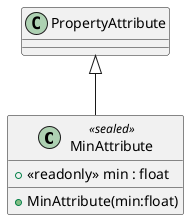 @startuml
class MinAttribute <<sealed>> {
    + <<readonly>> min : float
    + MinAttribute(min:float)
}
PropertyAttribute <|-- MinAttribute
@enduml
